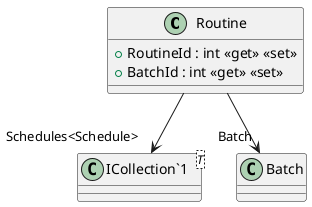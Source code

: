 @startuml
class Routine {
    + RoutineId : int <<get>> <<set>>
    + BatchId : int <<get>> <<set>>
}
class "ICollection`1"<T> {
}
Routine --> "Schedules<Schedule>" "ICollection`1"
Routine --> "Batch" Batch
@enduml
